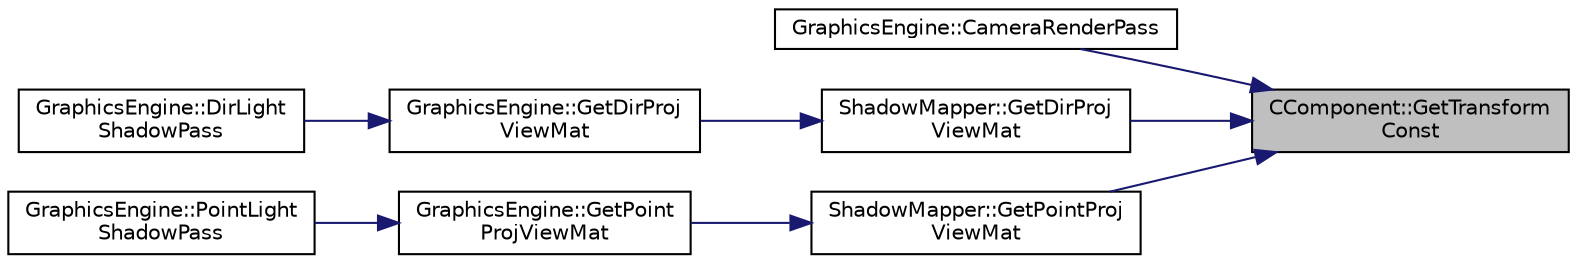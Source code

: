 digraph "CComponent::GetTransformConst"
{
 // LATEX_PDF_SIZE
  edge [fontname="Helvetica",fontsize="10",labelfontname="Helvetica",labelfontsize="10"];
  node [fontname="Helvetica",fontsize="10",shape=record];
  rankdir="RL";
  Node48 [label="CComponent::GetTransform\lConst",height=0.2,width=0.4,color="black", fillcolor="grey75", style="filled", fontcolor="black",tooltip="get a constant reference to transform"];
  Node48 -> Node49 [dir="back",color="midnightblue",fontsize="10",style="solid",fontname="Helvetica"];
  Node49 [label="GraphicsEngine::CameraRenderPass",height=0.2,width=0.4,color="black", fillcolor="white", style="filled",URL="$class_graphics_engine.html#a967923ca5d3634a26a8e2ac6ca49d497",tooltip=" "];
  Node48 -> Node50 [dir="back",color="midnightblue",fontsize="10",style="solid",fontname="Helvetica"];
  Node50 [label="ShadowMapper::GetDirProj\lViewMat",height=0.2,width=0.4,color="black", fillcolor="white", style="filled",URL="$class_shadow_mapper.html#a9e1063d10ebf9d3e2b9375b73e823325",tooltip=" "];
  Node50 -> Node51 [dir="back",color="midnightblue",fontsize="10",style="solid",fontname="Helvetica"];
  Node51 [label="GraphicsEngine::GetDirProj\lViewMat",height=0.2,width=0.4,color="black", fillcolor="white", style="filled",URL="$class_graphics_engine.html#abf3942bb30286cc7d7d5d4b096208bec",tooltip=" "];
  Node51 -> Node52 [dir="back",color="midnightblue",fontsize="10",style="solid",fontname="Helvetica"];
  Node52 [label="GraphicsEngine::DirLight\lShadowPass",height=0.2,width=0.4,color="black", fillcolor="white", style="filled",URL="$class_graphics_engine.html#a33255cbf364dbd5d51dea96c8d6c3b14",tooltip=" "];
  Node48 -> Node53 [dir="back",color="midnightblue",fontsize="10",style="solid",fontname="Helvetica"];
  Node53 [label="ShadowMapper::GetPointProj\lViewMat",height=0.2,width=0.4,color="black", fillcolor="white", style="filled",URL="$class_shadow_mapper.html#a0997e4c6b52e3c9f2c2ffbaaf6c55e9e",tooltip=" "];
  Node53 -> Node54 [dir="back",color="midnightblue",fontsize="10",style="solid",fontname="Helvetica"];
  Node54 [label="GraphicsEngine::GetPoint\lProjViewMat",height=0.2,width=0.4,color="black", fillcolor="white", style="filled",URL="$class_graphics_engine.html#a7b32d1c5937aa9bc28c15b448abe91b9",tooltip=" "];
  Node54 -> Node55 [dir="back",color="midnightblue",fontsize="10",style="solid",fontname="Helvetica"];
  Node55 [label="GraphicsEngine::PointLight\lShadowPass",height=0.2,width=0.4,color="black", fillcolor="white", style="filled",URL="$class_graphics_engine.html#a13a36eba901419eed2f12659576e7dce",tooltip=" "];
}

